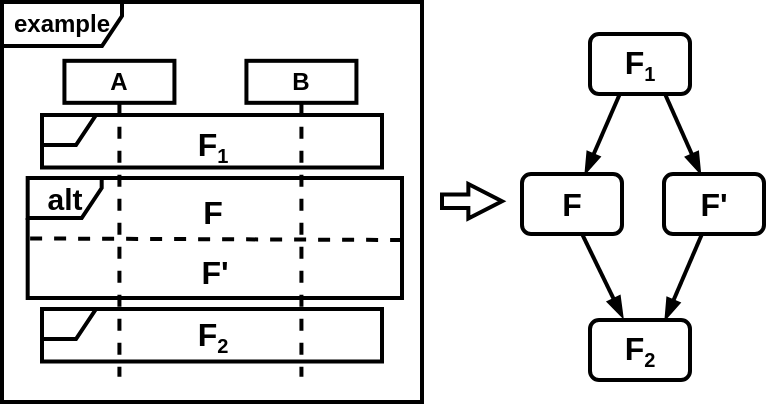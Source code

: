 <mxfile version="24.2.2" type="github">
  <diagram name="第 1 页" id="J42jCB9UJMY3eW4XFR9J">
    <mxGraphModel dx="791" dy="545" grid="0" gridSize="10" guides="1" tooltips="1" connect="1" arrows="1" fold="1" page="1" pageScale="1" pageWidth="1169" pageHeight="1654" math="0" shadow="0">
      <root>
        <mxCell id="0" />
        <mxCell id="1" parent="0" />
        <mxCell id="jmN3flxoSIEHDAtT39DZ-45" style="rounded=0;orthogonalLoop=1;jettySize=auto;html=1;exitX=0.297;exitY=1.004;exitDx=0;exitDy=0;endArrow=blockThin;endFill=1;fontStyle=1;strokeWidth=2;exitPerimeter=0;" edge="1" parent="1" source="jmN3flxoSIEHDAtT39DZ-205" target="jmN3flxoSIEHDAtT39DZ-18">
          <mxGeometry relative="1" as="geometry">
            <mxPoint x="346.444" y="83.556" as="sourcePoint" />
          </mxGeometry>
        </mxCell>
        <mxCell id="jmN3flxoSIEHDAtT39DZ-46" style="rounded=0;orthogonalLoop=1;jettySize=auto;html=1;exitX=0.75;exitY=1;exitDx=0;exitDy=0;endArrow=blockThin;endFill=1;fontStyle=1;strokeWidth=2;" edge="1" parent="1" source="jmN3flxoSIEHDAtT39DZ-205" target="jmN3flxoSIEHDAtT39DZ-19">
          <mxGeometry relative="1" as="geometry">
            <mxPoint x="377.556" y="83.556" as="sourcePoint" />
          </mxGeometry>
        </mxCell>
        <mxCell id="jmN3flxoSIEHDAtT39DZ-48" style="rounded=0;orthogonalLoop=1;jettySize=auto;html=1;exitX=0.605;exitY=1.016;exitDx=0;exitDy=0;exitPerimeter=0;endArrow=blockThin;endFill=1;fontStyle=1;strokeWidth=2;entryX=0.331;entryY=-0.03;entryDx=0;entryDy=0;entryPerimeter=0;" edge="1" parent="1" source="jmN3flxoSIEHDAtT39DZ-18" target="jmN3flxoSIEHDAtT39DZ-206">
          <mxGeometry relative="1" as="geometry">
            <mxPoint x="335" y="173" as="sourcePoint" />
            <mxPoint x="350" y="243" as="targetPoint" />
          </mxGeometry>
        </mxCell>
        <mxCell id="jmN3flxoSIEHDAtT39DZ-18" value="&lt;span style=&quot;font-size: 16px; text-wrap: nowrap;&quot;&gt;F&lt;/span&gt;" style="rounded=1;whiteSpace=wrap;html=1;fontStyle=1;strokeWidth=2;" vertex="1" parent="1">
          <mxGeometry x="300" y="146" width="50" height="30" as="geometry" />
        </mxCell>
        <mxCell id="jmN3flxoSIEHDAtT39DZ-19" value="&lt;span style=&quot;font-size: 16px;&quot;&gt;F&#39;&lt;/span&gt;" style="rounded=1;whiteSpace=wrap;html=1;fontStyle=1;strokeWidth=2;" vertex="1" parent="1">
          <mxGeometry x="371" y="146" width="50" height="30" as="geometry" />
        </mxCell>
        <mxCell id="jmN3flxoSIEHDAtT39DZ-49" style="rounded=0;orthogonalLoop=1;jettySize=auto;html=1;entryX=0.75;entryY=0;entryDx=0;entryDy=0;endArrow=blockThin;endFill=1;fontStyle=1;strokeWidth=2;" edge="1" parent="1" target="jmN3flxoSIEHDAtT39DZ-206">
          <mxGeometry relative="1" as="geometry">
            <mxPoint x="390" y="176" as="sourcePoint" />
            <mxPoint x="375.012" y="242.276" as="targetPoint" />
          </mxGeometry>
        </mxCell>
        <mxCell id="jmN3flxoSIEHDAtT39DZ-205" value="&lt;span style=&quot;text-wrap: nowrap; font-size: 16px;&quot;&gt;F&lt;/span&gt;&lt;sub style=&quot;text-wrap: nowrap;&quot;&gt;1&lt;/sub&gt;" style="rounded=1;whiteSpace=wrap;html=1;fontStyle=1;strokeWidth=2;" vertex="1" parent="1">
          <mxGeometry x="334" y="76" width="50" height="30" as="geometry" />
        </mxCell>
        <mxCell id="jmN3flxoSIEHDAtT39DZ-206" value="&lt;span style=&quot;font-size: 16px;&quot;&gt;F&lt;/span&gt;&lt;sub&gt;2&lt;/sub&gt;" style="rounded=1;whiteSpace=wrap;html=1;fontStyle=1;strokeWidth=2;" vertex="1" parent="1">
          <mxGeometry x="334" y="219" width="50" height="30" as="geometry" />
        </mxCell>
        <mxCell id="jmN3flxoSIEHDAtT39DZ-207" value="" style="html=1;shadow=0;dashed=0;align=center;verticalAlign=middle;shape=mxgraph.arrows2.arrow;dy=0.61;dx=16.82;notch=0;strokeWidth=2;" vertex="1" parent="1">
          <mxGeometry x="260" y="151" width="30" height="17.25" as="geometry" />
        </mxCell>
        <mxCell id="jmN3flxoSIEHDAtT39DZ-208" value="" style="group" vertex="1" connectable="0" parent="1">
          <mxGeometry x="40" y="60" width="210" height="200" as="geometry" />
        </mxCell>
        <mxCell id="jmN3flxoSIEHDAtT39DZ-1" value="A" style="shape=umlLifeline;perimeter=lifelinePerimeter;whiteSpace=wrap;html=1;container=0;dropTarget=0;collapsible=0;recursiveResize=0;outlineConnect=0;portConstraint=eastwest;newEdgeStyle={&quot;curved&quot;:0,&quot;rounded&quot;:0};size=21;fontStyle=1;strokeWidth=2;" vertex="1" parent="jmN3flxoSIEHDAtT39DZ-208">
          <mxGeometry x="31.214" y="29.408" width="55" height="158" as="geometry" />
        </mxCell>
        <mxCell id="jmN3flxoSIEHDAtT39DZ-3" value="&lt;font style=&quot;font-size: 15px;&quot;&gt;alt&lt;/font&gt;" style="shape=umlFrame;whiteSpace=wrap;html=1;pointerEvents=0;width=37;height=20;container=0;fontStyle=1;strokeWidth=2;" vertex="1" parent="jmN3flxoSIEHDAtT39DZ-208">
          <mxGeometry x="12.84" y="88" width="187.16" height="60" as="geometry" />
        </mxCell>
        <mxCell id="jmN3flxoSIEHDAtT39DZ-4" value="example" style="shape=umlFrame;whiteSpace=wrap;html=1;pointerEvents=0;width=60;height=22;container=0;fontStyle=1;strokeWidth=2;" vertex="1" parent="jmN3flxoSIEHDAtT39DZ-208">
          <mxGeometry width="210" height="200" as="geometry" />
        </mxCell>
        <mxCell id="jmN3flxoSIEHDAtT39DZ-8" value="&lt;span style=&quot;font-size: 16px;&quot;&gt;F&#39;&lt;/span&gt;" style="text;html=1;align=center;verticalAlign=middle;resizable=0;points=[];autosize=1;strokeColor=none;fillColor=none;container=0;fontStyle=1;strokeWidth=2;" vertex="1" parent="jmN3flxoSIEHDAtT39DZ-208">
          <mxGeometry x="86.419" y="119.997" width="40" height="30" as="geometry" />
        </mxCell>
        <mxCell id="jmN3flxoSIEHDAtT39DZ-9" value="&lt;span style=&quot;font-size: 16px;&quot;&gt;F&lt;/span&gt;" style="text;html=1;align=center;verticalAlign=middle;resizable=0;points=[];autosize=1;strokeColor=none;fillColor=none;container=0;fontStyle=1;strokeWidth=2;" vertex="1" parent="jmN3flxoSIEHDAtT39DZ-208">
          <mxGeometry x="90.002" y="89.999" width="30" height="30" as="geometry" />
        </mxCell>
        <mxCell id="jmN3flxoSIEHDAtT39DZ-15" value="" style="endArrow=none;dashed=1;html=1;rounded=0;entryX=1.005;entryY=0.536;entryDx=0;entryDy=0;entryPerimeter=0;fontStyle=1;strokeWidth=2;" edge="1" parent="jmN3flxoSIEHDAtT39DZ-208">
          <mxGeometry width="50" height="50" relative="1" as="geometry">
            <mxPoint x="14.06" y="118.22" as="sourcePoint" />
            <mxPoint x="200.001" y="118.996" as="targetPoint" />
            <Array as="points" />
          </mxGeometry>
        </mxCell>
        <mxCell id="jmN3flxoSIEHDAtT39DZ-63" value="B" style="shape=umlLifeline;perimeter=lifelinePerimeter;whiteSpace=wrap;html=1;container=0;dropTarget=0;collapsible=0;recursiveResize=0;outlineConnect=0;portConstraint=eastwest;newEdgeStyle={&quot;curved&quot;:0,&quot;rounded&quot;:0};size=21;fontStyle=1;strokeWidth=2;" vertex="1" parent="jmN3flxoSIEHDAtT39DZ-208">
          <mxGeometry x="122.214" y="29.408" width="55" height="158" as="geometry" />
        </mxCell>
        <mxCell id="jmN3flxoSIEHDAtT39DZ-197" value="" style="shape=umlFrame;whiteSpace=wrap;html=1;pointerEvents=0;width=27;height=15;fontStyle=1;strokeWidth=2;container=0;" vertex="1" parent="jmN3flxoSIEHDAtT39DZ-208">
          <mxGeometry x="20" y="56.5" width="170" height="26.25" as="geometry" />
        </mxCell>
        <mxCell id="jmN3flxoSIEHDAtT39DZ-198" value="&lt;span style=&quot;font-size: 16px;&quot;&gt;F&lt;/span&gt;&lt;sub&gt;1&lt;/sub&gt;" style="text;html=1;align=center;verticalAlign=middle;resizable=0;points=[];autosize=1;strokeColor=none;fillColor=none;fontStyle=1;strokeWidth=2;container=0;" vertex="1" parent="jmN3flxoSIEHDAtT39DZ-208">
          <mxGeometry x="85.003" y="56.5" width="40" height="30" as="geometry" />
        </mxCell>
        <mxCell id="jmN3flxoSIEHDAtT39DZ-203" value="" style="shape=umlFrame;whiteSpace=wrap;html=1;pointerEvents=0;width=27;height=15;fontStyle=1;strokeWidth=2;container=0;" vertex="1" parent="jmN3flxoSIEHDAtT39DZ-208">
          <mxGeometry x="20" y="153.5" width="170" height="26.25" as="geometry" />
        </mxCell>
        <mxCell id="jmN3flxoSIEHDAtT39DZ-204" value="&lt;span style=&quot;text-wrap: wrap; font-size: 16px;&quot;&gt;F&lt;/span&gt;&lt;sub style=&quot;text-wrap: wrap;&quot;&gt;2&lt;/sub&gt;" style="text;html=1;align=center;verticalAlign=middle;resizable=0;points=[];autosize=1;strokeColor=none;fillColor=none;fontStyle=1;strokeWidth=2;container=0;" vertex="1" parent="jmN3flxoSIEHDAtT39DZ-208">
          <mxGeometry x="85.0" y="151.5" width="40" height="30" as="geometry" />
        </mxCell>
      </root>
    </mxGraphModel>
  </diagram>
</mxfile>
